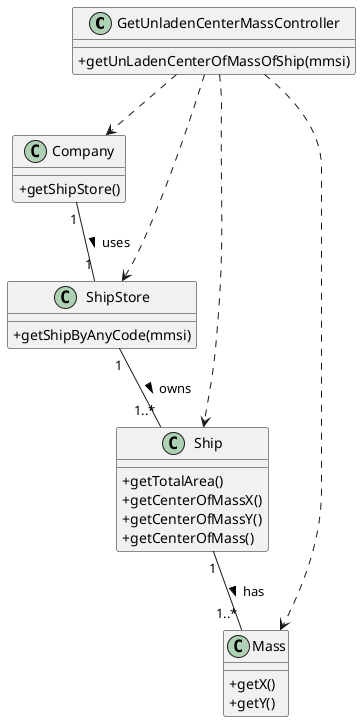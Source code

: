 @startuml
skinparam classAttributeIconSize 0

class GetUnladenCenterMassController{
    +getUnLadenCenterOfMassOfShip(mmsi)
}

class Company {
    +getShipStore()
}

class ShipStore {
    +getShipByAnyCode(mmsi)
}


class Ship {
    +getTotalArea()
    +getCenterOfMassX()
    +getCenterOfMassY()
    +getCenterOfMass()
}

class Mass {
    +getX()
    +getY()
}

GetUnladenCenterMassController ..> Company
GetUnladenCenterMassController ..> ShipStore
GetUnladenCenterMassController ..> Ship
GetUnladenCenterMassController ..> Mass
Company "1" -- "1" ShipStore : uses >
ShipStore "1" -- "1..*" Ship : owns >
Ship "1" -- "1..*" Mass : has >
@enduml